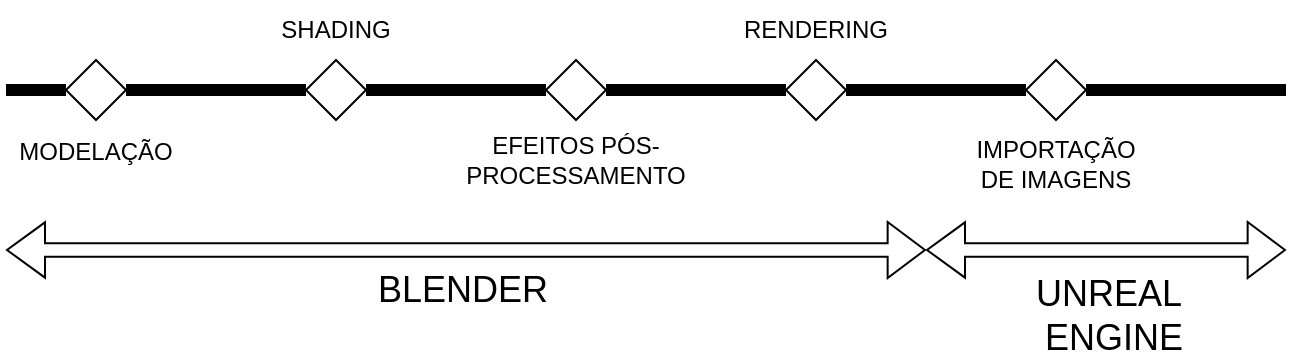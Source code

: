 <mxfile version="22.0.0" type="device">
  <diagram name="Page-1" id="EEt6lI0aAA-d0JNPY9X9">
    <mxGraphModel dx="1036" dy="606" grid="1" gridSize="10" guides="1" tooltips="1" connect="1" arrows="1" fold="1" page="1" pageScale="1" pageWidth="850" pageHeight="1100" math="0" shadow="0">
      <root>
        <mxCell id="0" />
        <mxCell id="1" parent="0" />
        <mxCell id="Z2kXabI_D8QP0BC8XG_g-1" value="" style="endArrow=none;html=1;strokeWidth=6;rounded=0;" edge="1" parent="1" source="Z2kXabI_D8QP0BC8XG_g-17">
          <mxGeometry width="50" height="50" relative="1" as="geometry">
            <mxPoint x="80" y="200" as="sourcePoint" />
            <mxPoint x="720" y="200" as="targetPoint" />
          </mxGeometry>
        </mxCell>
        <mxCell id="Z2kXabI_D8QP0BC8XG_g-6" value="" style="endArrow=none;html=1;strokeWidth=6;rounded=0;" edge="1" parent="1" target="Z2kXabI_D8QP0BC8XG_g-4">
          <mxGeometry width="50" height="50" relative="1" as="geometry">
            <mxPoint x="80" y="200" as="sourcePoint" />
            <mxPoint x="600" y="200" as="targetPoint" />
          </mxGeometry>
        </mxCell>
        <mxCell id="Z2kXabI_D8QP0BC8XG_g-4" value="" style="rhombus;whiteSpace=wrap;html=1;" vertex="1" parent="1">
          <mxGeometry x="110" y="185" width="30" height="30" as="geometry" />
        </mxCell>
        <mxCell id="Z2kXabI_D8QP0BC8XG_g-7" value="MODELAÇÃO" style="text;html=1;strokeColor=none;fillColor=none;align=center;verticalAlign=middle;whiteSpace=wrap;rounded=0;" vertex="1" parent="1">
          <mxGeometry x="95" y="216" width="60" height="30" as="geometry" />
        </mxCell>
        <mxCell id="Z2kXabI_D8QP0BC8XG_g-9" value="" style="endArrow=none;html=1;strokeWidth=6;rounded=0;" edge="1" parent="1" source="Z2kXabI_D8QP0BC8XG_g-4" target="Z2kXabI_D8QP0BC8XG_g-8">
          <mxGeometry width="50" height="50" relative="1" as="geometry">
            <mxPoint x="140" y="200" as="sourcePoint" />
            <mxPoint x="600" y="200" as="targetPoint" />
          </mxGeometry>
        </mxCell>
        <mxCell id="Z2kXabI_D8QP0BC8XG_g-8" value="" style="rhombus;whiteSpace=wrap;html=1;" vertex="1" parent="1">
          <mxGeometry x="230" y="185" width="30" height="30" as="geometry" />
        </mxCell>
        <mxCell id="Z2kXabI_D8QP0BC8XG_g-10" value="SHADING" style="text;html=1;strokeColor=none;fillColor=none;align=center;verticalAlign=middle;whiteSpace=wrap;rounded=0;" vertex="1" parent="1">
          <mxGeometry x="215" y="155" width="60" height="30" as="geometry" />
        </mxCell>
        <mxCell id="Z2kXabI_D8QP0BC8XG_g-12" value="" style="endArrow=none;html=1;strokeWidth=6;rounded=0;" edge="1" parent="1" source="Z2kXabI_D8QP0BC8XG_g-8" target="Z2kXabI_D8QP0BC8XG_g-11">
          <mxGeometry width="50" height="50" relative="1" as="geometry">
            <mxPoint x="260" y="200" as="sourcePoint" />
            <mxPoint x="600" y="200" as="targetPoint" />
          </mxGeometry>
        </mxCell>
        <mxCell id="Z2kXabI_D8QP0BC8XG_g-11" value="" style="rhombus;whiteSpace=wrap;html=1;" vertex="1" parent="1">
          <mxGeometry x="350" y="185" width="30" height="30" as="geometry" />
        </mxCell>
        <mxCell id="Z2kXabI_D8QP0BC8XG_g-13" value="EFEITOS PÓS-PROCESSAMENTO" style="text;html=1;strokeColor=none;fillColor=none;align=center;verticalAlign=middle;whiteSpace=wrap;rounded=0;" vertex="1" parent="1">
          <mxGeometry x="335" y="220" width="60" height="30" as="geometry" />
        </mxCell>
        <mxCell id="Z2kXabI_D8QP0BC8XG_g-15" value="" style="endArrow=none;html=1;strokeWidth=6;rounded=0;" edge="1" parent="1" source="Z2kXabI_D8QP0BC8XG_g-11" target="Z2kXabI_D8QP0BC8XG_g-14">
          <mxGeometry width="50" height="50" relative="1" as="geometry">
            <mxPoint x="370" y="200" as="sourcePoint" />
            <mxPoint x="600" y="200" as="targetPoint" />
          </mxGeometry>
        </mxCell>
        <mxCell id="Z2kXabI_D8QP0BC8XG_g-14" value="" style="rhombus;whiteSpace=wrap;html=1;" vertex="1" parent="1">
          <mxGeometry x="470" y="185" width="30" height="30" as="geometry" />
        </mxCell>
        <mxCell id="Z2kXabI_D8QP0BC8XG_g-16" value="RENDERING" style="text;html=1;strokeColor=none;fillColor=none;align=center;verticalAlign=middle;whiteSpace=wrap;rounded=0;" vertex="1" parent="1">
          <mxGeometry x="455" y="155" width="60" height="30" as="geometry" />
        </mxCell>
        <mxCell id="Z2kXabI_D8QP0BC8XG_g-18" value="" style="endArrow=none;html=1;strokeWidth=6;rounded=0;" edge="1" parent="1" source="Z2kXabI_D8QP0BC8XG_g-14" target="Z2kXabI_D8QP0BC8XG_g-17">
          <mxGeometry width="50" height="50" relative="1" as="geometry">
            <mxPoint x="500" y="200" as="sourcePoint" />
            <mxPoint x="760" y="200" as="targetPoint" />
          </mxGeometry>
        </mxCell>
        <mxCell id="Z2kXabI_D8QP0BC8XG_g-17" value="" style="rhombus;whiteSpace=wrap;html=1;" vertex="1" parent="1">
          <mxGeometry x="590" y="185" width="30" height="30" as="geometry" />
        </mxCell>
        <mxCell id="Z2kXabI_D8QP0BC8XG_g-19" value="" style="shape=flexArrow;endArrow=classic;startArrow=classic;html=1;rounded=0;width=6.667;endSize=5.892;endWidth=20.278;" edge="1" parent="1">
          <mxGeometry width="100" height="100" relative="1" as="geometry">
            <mxPoint x="80" y="280" as="sourcePoint" />
            <mxPoint x="540" y="280" as="targetPoint" />
          </mxGeometry>
        </mxCell>
        <mxCell id="Z2kXabI_D8QP0BC8XG_g-20" value="&lt;font style=&quot;font-size: 18px;&quot;&gt;BLENDER&lt;/font&gt;" style="edgeLabel;html=1;align=center;verticalAlign=middle;resizable=0;points=[];" vertex="1" connectable="0" parent="Z2kXabI_D8QP0BC8XG_g-19">
          <mxGeometry x="0.193" y="-5" relative="1" as="geometry">
            <mxPoint x="-47" y="15" as="offset" />
          </mxGeometry>
        </mxCell>
        <mxCell id="Z2kXabI_D8QP0BC8XG_g-21" value="IMPORTAÇÃO DE IMAGENS" style="text;html=1;strokeColor=none;fillColor=none;align=center;verticalAlign=middle;whiteSpace=wrap;rounded=0;" vertex="1" parent="1">
          <mxGeometry x="575" y="222" width="60" height="30" as="geometry" />
        </mxCell>
        <mxCell id="Z2kXabI_D8QP0BC8XG_g-22" value="" style="shape=flexArrow;endArrow=classic;startArrow=classic;html=1;rounded=0;width=6.667;endSize=5.892;endWidth=20.278;" edge="1" parent="1">
          <mxGeometry width="100" height="100" relative="1" as="geometry">
            <mxPoint x="540" y="280" as="sourcePoint" />
            <mxPoint x="720" y="280" as="targetPoint" />
          </mxGeometry>
        </mxCell>
        <mxCell id="Z2kXabI_D8QP0BC8XG_g-23" value="&lt;font style=&quot;font-size: 18px;&quot;&gt;UNREAL&lt;br&gt;&amp;nbsp;ENGINE&lt;/font&gt;" style="edgeLabel;html=1;align=center;verticalAlign=middle;resizable=0;points=[];" vertex="1" connectable="0" parent="Z2kXabI_D8QP0BC8XG_g-22">
          <mxGeometry x="0.193" y="-5" relative="1" as="geometry">
            <mxPoint x="-17" y="28" as="offset" />
          </mxGeometry>
        </mxCell>
      </root>
    </mxGraphModel>
  </diagram>
</mxfile>
